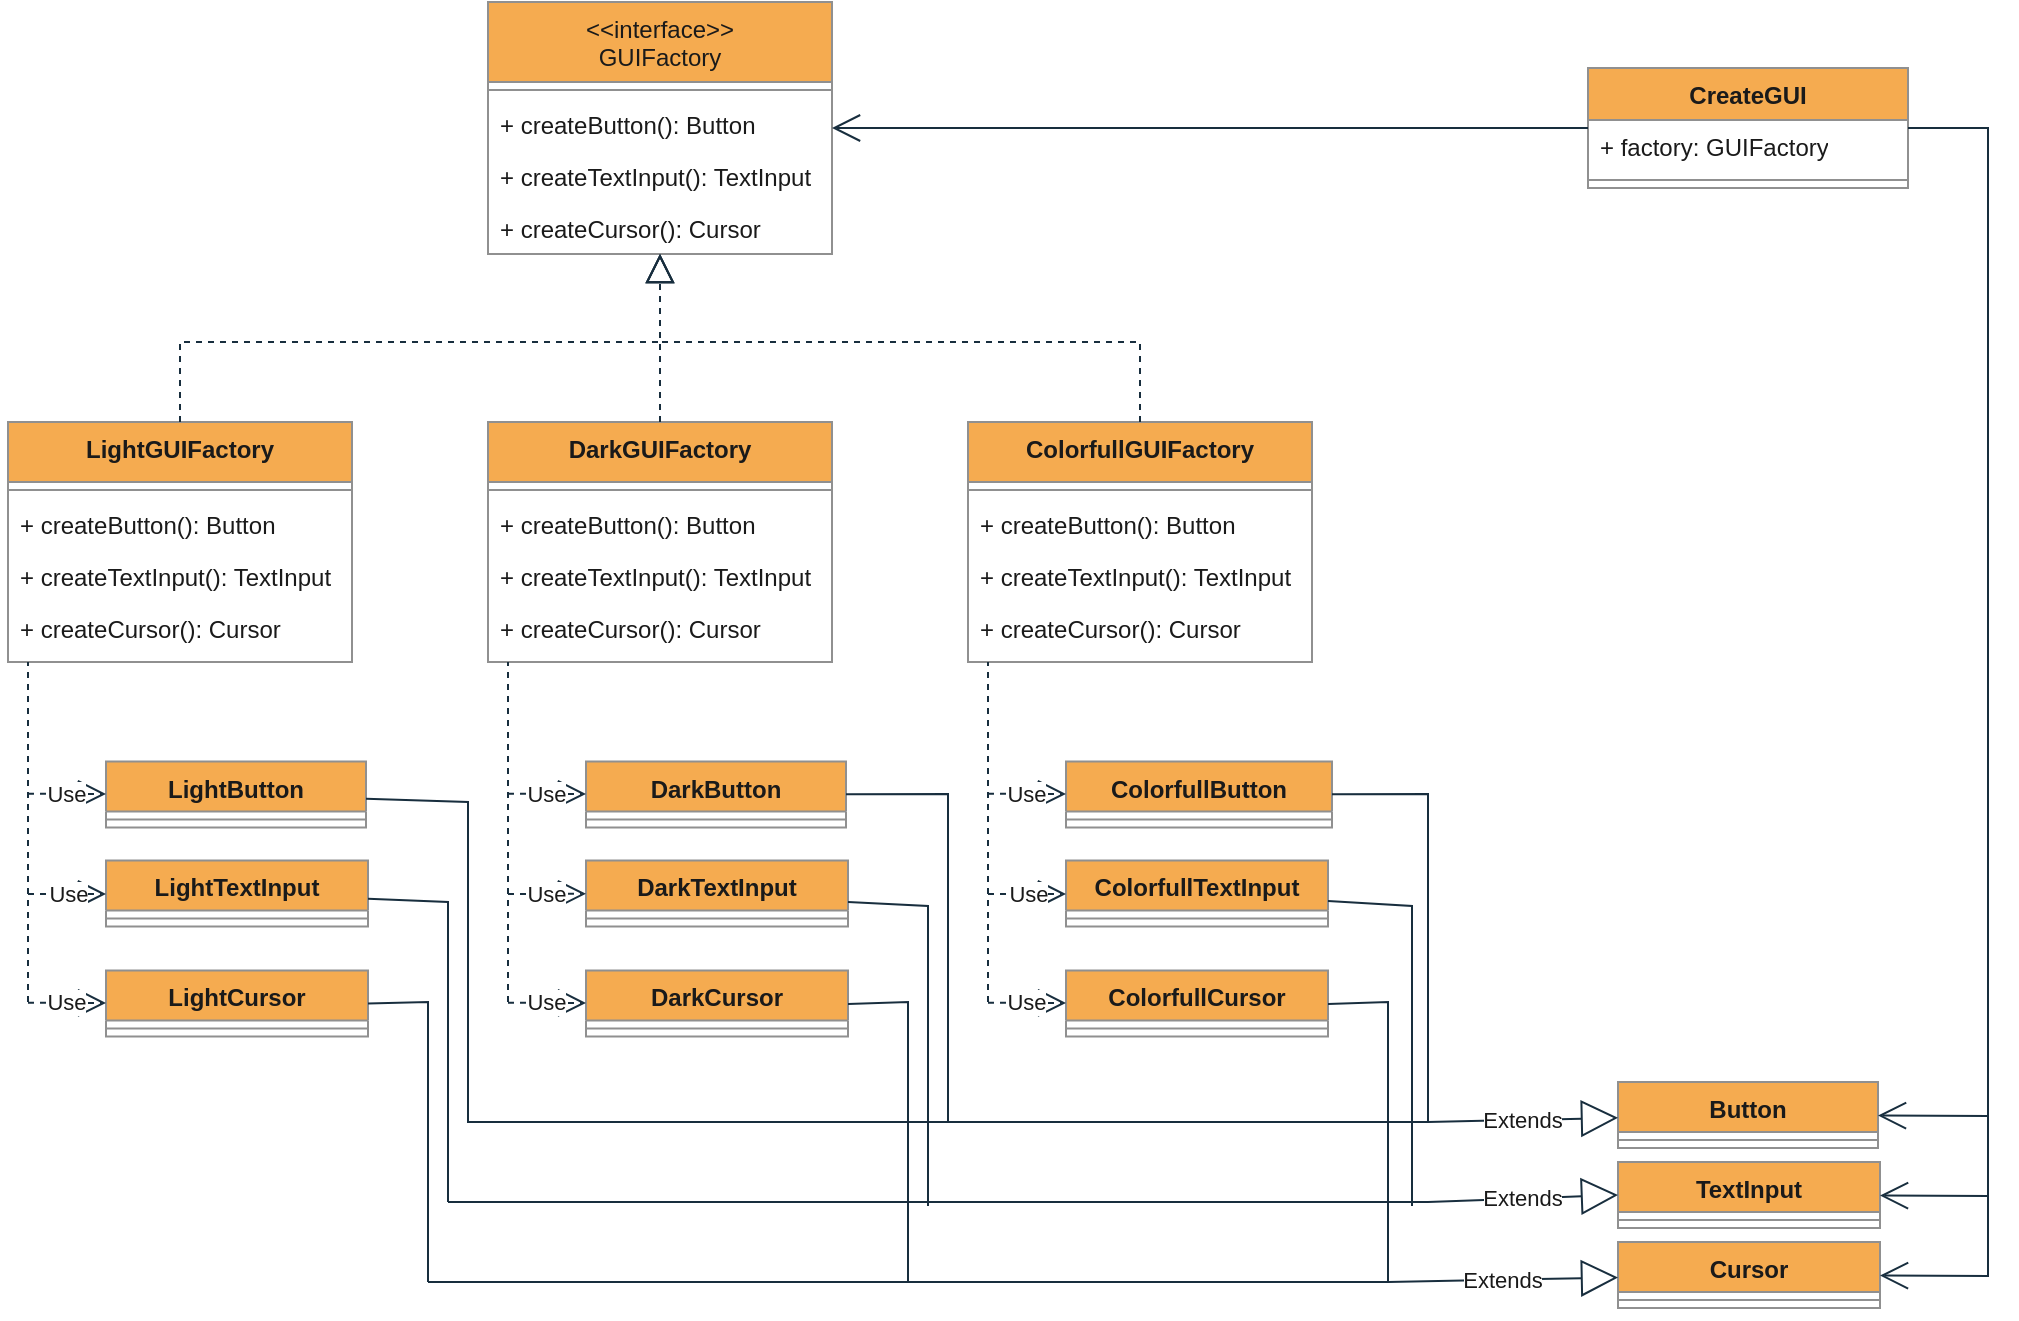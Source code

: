 <mxfile version="21.2.4" type="device">
  <diagram id="C5RBs43oDa-KdzZeNtuy" name="Page-1">
    <mxGraphModel dx="1167" dy="646" grid="1" gridSize="10" guides="1" tooltips="1" connect="1" arrows="1" fold="1" page="1" pageScale="1" pageWidth="827" pageHeight="1169" math="0" shadow="0">
      <root>
        <mxCell id="WIyWlLk6GJQsqaUBKTNV-0" />
        <mxCell id="WIyWlLk6GJQsqaUBKTNV-1" parent="WIyWlLk6GJQsqaUBKTNV-0" />
        <mxCell id="zkfFHV4jXpPFQw0GAbJ--17" value="&lt;&lt;interface&gt;&gt;&#xa;GUIFactory" style="swimlane;fontStyle=0;align=center;verticalAlign=top;childLayout=stackLayout;horizontal=1;startSize=40;horizontalStack=0;resizeParent=1;resizeLast=0;collapsible=1;marginBottom=0;rounded=0;shadow=0;strokeWidth=1;labelBackgroundColor=none;fillColor=#F5AB50;strokeColor=#909090;fontColor=#1A1A1A;" parent="WIyWlLk6GJQsqaUBKTNV-1" vertex="1">
          <mxGeometry x="330" y="150" width="172" height="126" as="geometry">
            <mxRectangle x="550" y="140" width="160" height="26" as="alternateBounds" />
          </mxGeometry>
        </mxCell>
        <mxCell id="zkfFHV4jXpPFQw0GAbJ--23" value="" style="line;html=1;strokeWidth=1;align=left;verticalAlign=middle;spacingTop=-1;spacingLeft=3;spacingRight=3;rotatable=0;labelPosition=right;points=[];portConstraint=eastwest;labelBackgroundColor=none;fillColor=#F5AB50;strokeColor=#909090;fontColor=#1A1A1A;" parent="zkfFHV4jXpPFQw0GAbJ--17" vertex="1">
          <mxGeometry y="40" width="172" height="8" as="geometry" />
        </mxCell>
        <mxCell id="zkfFHV4jXpPFQw0GAbJ--24" value="+ createButton(): Button" style="text;align=left;verticalAlign=top;spacingLeft=4;spacingRight=4;overflow=hidden;rotatable=0;points=[[0,0.5],[1,0.5]];portConstraint=eastwest;labelBackgroundColor=none;fontColor=#1A1A1A;" parent="zkfFHV4jXpPFQw0GAbJ--17" vertex="1">
          <mxGeometry y="48" width="172" height="26" as="geometry" />
        </mxCell>
        <mxCell id="zkfFHV4jXpPFQw0GAbJ--25" value="+ createTextInput(): TextInput" style="text;align=left;verticalAlign=top;spacingLeft=4;spacingRight=4;overflow=hidden;rotatable=0;points=[[0,0.5],[1,0.5]];portConstraint=eastwest;labelBackgroundColor=none;fontColor=#1A1A1A;" parent="zkfFHV4jXpPFQw0GAbJ--17" vertex="1">
          <mxGeometry y="74" width="172" height="26" as="geometry" />
        </mxCell>
        <mxCell id="sNrwuepotN1zQKSBZnrh-1" value="+ createCursor(): Cursor" style="text;align=left;verticalAlign=top;spacingLeft=4;spacingRight=4;overflow=hidden;rotatable=0;points=[[0,0.5],[1,0.5]];portConstraint=eastwest;labelBackgroundColor=none;fontColor=#1A1A1A;" vertex="1" parent="zkfFHV4jXpPFQw0GAbJ--17">
          <mxGeometry y="100" width="172" height="26" as="geometry" />
        </mxCell>
        <mxCell id="sNrwuepotN1zQKSBZnrh-14" value="LightGUIFactory" style="swimlane;fontStyle=1;align=center;verticalAlign=top;childLayout=stackLayout;horizontal=1;startSize=30;horizontalStack=0;resizeParent=1;resizeLast=0;collapsible=1;marginBottom=0;rounded=0;shadow=0;strokeWidth=1;labelBackgroundColor=none;fillColor=#F5AB50;strokeColor=#909090;fontColor=#1A1A1A;" vertex="1" parent="WIyWlLk6GJQsqaUBKTNV-1">
          <mxGeometry x="90" y="360" width="172" height="120" as="geometry">
            <mxRectangle x="550" y="140" width="160" height="26" as="alternateBounds" />
          </mxGeometry>
        </mxCell>
        <mxCell id="sNrwuepotN1zQKSBZnrh-15" value="" style="line;html=1;strokeWidth=1;align=left;verticalAlign=middle;spacingTop=-1;spacingLeft=3;spacingRight=3;rotatable=0;labelPosition=right;points=[];portConstraint=eastwest;labelBackgroundColor=none;fillColor=#F5AB50;strokeColor=#909090;fontColor=#1A1A1A;" vertex="1" parent="sNrwuepotN1zQKSBZnrh-14">
          <mxGeometry y="30" width="172" height="8" as="geometry" />
        </mxCell>
        <mxCell id="sNrwuepotN1zQKSBZnrh-16" value="+ createButton(): Button" style="text;align=left;verticalAlign=top;spacingLeft=4;spacingRight=4;overflow=hidden;rotatable=0;points=[[0,0.5],[1,0.5]];portConstraint=eastwest;labelBackgroundColor=none;fontColor=#1A1A1A;" vertex="1" parent="sNrwuepotN1zQKSBZnrh-14">
          <mxGeometry y="38" width="172" height="26" as="geometry" />
        </mxCell>
        <mxCell id="sNrwuepotN1zQKSBZnrh-17" value="+ createTextInput(): TextInput" style="text;align=left;verticalAlign=top;spacingLeft=4;spacingRight=4;overflow=hidden;rotatable=0;points=[[0,0.5],[1,0.5]];portConstraint=eastwest;labelBackgroundColor=none;fontColor=#1A1A1A;" vertex="1" parent="sNrwuepotN1zQKSBZnrh-14">
          <mxGeometry y="64" width="172" height="26" as="geometry" />
        </mxCell>
        <mxCell id="sNrwuepotN1zQKSBZnrh-18" value="+ createCursor(): Cursor" style="text;align=left;verticalAlign=top;spacingLeft=4;spacingRight=4;overflow=hidden;rotatable=0;points=[[0,0.5],[1,0.5]];portConstraint=eastwest;labelBackgroundColor=none;fontColor=#1A1A1A;" vertex="1" parent="sNrwuepotN1zQKSBZnrh-14">
          <mxGeometry y="90" width="172" height="26" as="geometry" />
        </mxCell>
        <mxCell id="sNrwuepotN1zQKSBZnrh-19" value="DarkGUIFactory" style="swimlane;fontStyle=1;align=center;verticalAlign=top;childLayout=stackLayout;horizontal=1;startSize=30;horizontalStack=0;resizeParent=1;resizeLast=0;collapsible=1;marginBottom=0;rounded=0;shadow=0;strokeWidth=1;labelBackgroundColor=none;fillColor=#F5AB50;strokeColor=#909090;fontColor=#1A1A1A;" vertex="1" parent="WIyWlLk6GJQsqaUBKTNV-1">
          <mxGeometry x="330" y="360" width="172" height="120" as="geometry">
            <mxRectangle x="550" y="140" width="160" height="26" as="alternateBounds" />
          </mxGeometry>
        </mxCell>
        <mxCell id="sNrwuepotN1zQKSBZnrh-20" value="" style="line;html=1;strokeWidth=1;align=left;verticalAlign=middle;spacingTop=-1;spacingLeft=3;spacingRight=3;rotatable=0;labelPosition=right;points=[];portConstraint=eastwest;labelBackgroundColor=none;fillColor=#F5AB50;strokeColor=#909090;fontColor=#1A1A1A;" vertex="1" parent="sNrwuepotN1zQKSBZnrh-19">
          <mxGeometry y="30" width="172" height="8" as="geometry" />
        </mxCell>
        <mxCell id="sNrwuepotN1zQKSBZnrh-21" value="+ createButton(): Button" style="text;align=left;verticalAlign=top;spacingLeft=4;spacingRight=4;overflow=hidden;rotatable=0;points=[[0,0.5],[1,0.5]];portConstraint=eastwest;labelBackgroundColor=none;fontColor=#1A1A1A;" vertex="1" parent="sNrwuepotN1zQKSBZnrh-19">
          <mxGeometry y="38" width="172" height="26" as="geometry" />
        </mxCell>
        <mxCell id="sNrwuepotN1zQKSBZnrh-22" value="+ createTextInput(): TextInput" style="text;align=left;verticalAlign=top;spacingLeft=4;spacingRight=4;overflow=hidden;rotatable=0;points=[[0,0.5],[1,0.5]];portConstraint=eastwest;labelBackgroundColor=none;fontColor=#1A1A1A;" vertex="1" parent="sNrwuepotN1zQKSBZnrh-19">
          <mxGeometry y="64" width="172" height="26" as="geometry" />
        </mxCell>
        <mxCell id="sNrwuepotN1zQKSBZnrh-23" value="+ createCursor(): Cursor" style="text;align=left;verticalAlign=top;spacingLeft=4;spacingRight=4;overflow=hidden;rotatable=0;points=[[0,0.5],[1,0.5]];portConstraint=eastwest;labelBackgroundColor=none;fontColor=#1A1A1A;" vertex="1" parent="sNrwuepotN1zQKSBZnrh-19">
          <mxGeometry y="90" width="172" height="26" as="geometry" />
        </mxCell>
        <mxCell id="sNrwuepotN1zQKSBZnrh-24" value="ColorfullGUIFactory" style="swimlane;fontStyle=1;align=center;verticalAlign=top;childLayout=stackLayout;horizontal=1;startSize=30;horizontalStack=0;resizeParent=1;resizeLast=0;collapsible=1;marginBottom=0;rounded=0;shadow=0;strokeWidth=1;labelBackgroundColor=none;fillColor=#F5AB50;strokeColor=#909090;fontColor=#1A1A1A;" vertex="1" parent="WIyWlLk6GJQsqaUBKTNV-1">
          <mxGeometry x="570" y="360" width="172" height="120" as="geometry">
            <mxRectangle x="550" y="140" width="160" height="26" as="alternateBounds" />
          </mxGeometry>
        </mxCell>
        <mxCell id="sNrwuepotN1zQKSBZnrh-25" value="" style="line;html=1;strokeWidth=1;align=left;verticalAlign=middle;spacingTop=-1;spacingLeft=3;spacingRight=3;rotatable=0;labelPosition=right;points=[];portConstraint=eastwest;labelBackgroundColor=none;fillColor=#F5AB50;strokeColor=#909090;fontColor=#1A1A1A;" vertex="1" parent="sNrwuepotN1zQKSBZnrh-24">
          <mxGeometry y="30" width="172" height="8" as="geometry" />
        </mxCell>
        <mxCell id="sNrwuepotN1zQKSBZnrh-26" value="+ createButton(): Button" style="text;align=left;verticalAlign=top;spacingLeft=4;spacingRight=4;overflow=hidden;rotatable=0;points=[[0,0.5],[1,0.5]];portConstraint=eastwest;labelBackgroundColor=none;fontColor=#1A1A1A;" vertex="1" parent="sNrwuepotN1zQKSBZnrh-24">
          <mxGeometry y="38" width="172" height="26" as="geometry" />
        </mxCell>
        <mxCell id="sNrwuepotN1zQKSBZnrh-27" value="+ createTextInput(): TextInput" style="text;align=left;verticalAlign=top;spacingLeft=4;spacingRight=4;overflow=hidden;rotatable=0;points=[[0,0.5],[1,0.5]];portConstraint=eastwest;labelBackgroundColor=none;fontColor=#1A1A1A;" vertex="1" parent="sNrwuepotN1zQKSBZnrh-24">
          <mxGeometry y="64" width="172" height="26" as="geometry" />
        </mxCell>
        <mxCell id="sNrwuepotN1zQKSBZnrh-28" value="+ createCursor(): Cursor" style="text;align=left;verticalAlign=top;spacingLeft=4;spacingRight=4;overflow=hidden;rotatable=0;points=[[0,0.5],[1,0.5]];portConstraint=eastwest;labelBackgroundColor=none;fontColor=#1A1A1A;" vertex="1" parent="sNrwuepotN1zQKSBZnrh-24">
          <mxGeometry y="90" width="172" height="26" as="geometry" />
        </mxCell>
        <mxCell id="sNrwuepotN1zQKSBZnrh-29" value="" style="endArrow=block;dashed=1;endFill=0;endSize=12;html=1;rounded=0;strokeColor=#182E3E;fontColor=#1A1A1A;exitX=0.5;exitY=0;exitDx=0;exitDy=0;" edge="1" parent="WIyWlLk6GJQsqaUBKTNV-1" source="sNrwuepotN1zQKSBZnrh-14" target="zkfFHV4jXpPFQw0GAbJ--17">
          <mxGeometry width="160" relative="1" as="geometry">
            <mxPoint x="330" y="400" as="sourcePoint" />
            <mxPoint x="490" y="400" as="targetPoint" />
            <Array as="points">
              <mxPoint x="176" y="320" />
              <mxPoint x="416" y="320" />
            </Array>
          </mxGeometry>
        </mxCell>
        <mxCell id="sNrwuepotN1zQKSBZnrh-30" value="" style="endArrow=block;dashed=1;endFill=0;endSize=12;html=1;rounded=0;strokeColor=#182E3E;fontColor=#1A1A1A;exitX=0.5;exitY=0;exitDx=0;exitDy=0;" edge="1" parent="WIyWlLk6GJQsqaUBKTNV-1" source="sNrwuepotN1zQKSBZnrh-24" target="zkfFHV4jXpPFQw0GAbJ--17">
          <mxGeometry width="160" relative="1" as="geometry">
            <mxPoint x="246" y="370" as="sourcePoint" />
            <mxPoint x="420" y="280" as="targetPoint" />
            <Array as="points">
              <mxPoint x="656" y="320" />
              <mxPoint x="416" y="320" />
            </Array>
          </mxGeometry>
        </mxCell>
        <mxCell id="sNrwuepotN1zQKSBZnrh-32" value="" style="endArrow=block;dashed=1;endFill=0;endSize=12;html=1;rounded=0;strokeColor=#182E3E;fontColor=#1A1A1A;exitX=0.5;exitY=0;exitDx=0;exitDy=0;" edge="1" parent="WIyWlLk6GJQsqaUBKTNV-1" source="sNrwuepotN1zQKSBZnrh-19" target="zkfFHV4jXpPFQw0GAbJ--17">
          <mxGeometry width="160" relative="1" as="geometry">
            <mxPoint x="270" y="570" as="sourcePoint" />
            <mxPoint x="430" y="570" as="targetPoint" />
          </mxGeometry>
        </mxCell>
        <mxCell id="sNrwuepotN1zQKSBZnrh-33" value="CreateGUI" style="swimlane;fontStyle=1;align=center;verticalAlign=top;childLayout=stackLayout;horizontal=1;startSize=26;horizontalStack=0;resizeParent=1;resizeParentMax=0;resizeLast=0;collapsible=1;marginBottom=0;whiteSpace=wrap;html=1;strokeColor=#909090;fontColor=#1A1A1A;fillColor=#F5AB50;" vertex="1" parent="WIyWlLk6GJQsqaUBKTNV-1">
          <mxGeometry x="880" y="183" width="160" height="60" as="geometry" />
        </mxCell>
        <mxCell id="sNrwuepotN1zQKSBZnrh-34" value="+ factory: GUIFactory" style="text;strokeColor=none;fillColor=none;align=left;verticalAlign=top;spacingLeft=4;spacingRight=4;overflow=hidden;rotatable=0;points=[[0,0.5],[1,0.5]];portConstraint=eastwest;whiteSpace=wrap;html=1;fontColor=#1A1A1A;" vertex="1" parent="sNrwuepotN1zQKSBZnrh-33">
          <mxGeometry y="26" width="160" height="26" as="geometry" />
        </mxCell>
        <mxCell id="sNrwuepotN1zQKSBZnrh-35" value="" style="line;strokeWidth=1;fillColor=none;align=left;verticalAlign=middle;spacingTop=-1;spacingLeft=3;spacingRight=3;rotatable=0;labelPosition=right;points=[];portConstraint=eastwest;strokeColor=inherit;fontColor=#1A1A1A;" vertex="1" parent="sNrwuepotN1zQKSBZnrh-33">
          <mxGeometry y="52" width="160" height="8" as="geometry" />
        </mxCell>
        <mxCell id="sNrwuepotN1zQKSBZnrh-78" value="ColorfullButton" style="swimlane;fontStyle=1;align=center;verticalAlign=top;childLayout=stackLayout;horizontal=1;startSize=25;horizontalStack=0;resizeParent=1;resizeParentMax=0;resizeLast=0;collapsible=1;marginBottom=0;whiteSpace=wrap;html=1;strokeColor=#909090;fontColor=#1A1A1A;fillColor=#F5AB50;" vertex="1" parent="WIyWlLk6GJQsqaUBKTNV-1">
          <mxGeometry x="619" y="529.75" width="133" height="33" as="geometry" />
        </mxCell>
        <mxCell id="sNrwuepotN1zQKSBZnrh-81" value="" style="line;strokeWidth=1;fillColor=none;align=left;verticalAlign=middle;spacingTop=-1;spacingLeft=3;spacingRight=3;rotatable=0;labelPosition=right;points=[];portConstraint=eastwest;strokeColor=inherit;fontColor=#1A1A1A;" vertex="1" parent="sNrwuepotN1zQKSBZnrh-78">
          <mxGeometry y="25" width="133" height="8" as="geometry" />
        </mxCell>
        <mxCell id="sNrwuepotN1zQKSBZnrh-82" value="ColorfullTextInput" style="swimlane;fontStyle=1;align=center;verticalAlign=top;childLayout=stackLayout;horizontal=1;startSize=25;horizontalStack=0;resizeParent=1;resizeParentMax=0;resizeLast=0;collapsible=1;marginBottom=0;whiteSpace=wrap;html=1;strokeColor=#909090;fontColor=#1A1A1A;fillColor=#F5AB50;" vertex="1" parent="WIyWlLk6GJQsqaUBKTNV-1">
          <mxGeometry x="619" y="579.25" width="131" height="33" as="geometry" />
        </mxCell>
        <mxCell id="sNrwuepotN1zQKSBZnrh-83" value="" style="line;strokeWidth=1;fillColor=none;align=left;verticalAlign=middle;spacingTop=-1;spacingLeft=3;spacingRight=3;rotatable=0;labelPosition=right;points=[];portConstraint=eastwest;strokeColor=inherit;fontColor=#1A1A1A;" vertex="1" parent="sNrwuepotN1zQKSBZnrh-82">
          <mxGeometry y="25" width="131" height="8" as="geometry" />
        </mxCell>
        <mxCell id="sNrwuepotN1zQKSBZnrh-84" value="ColorfullCursor" style="swimlane;fontStyle=1;align=center;verticalAlign=top;childLayout=stackLayout;horizontal=1;startSize=25;horizontalStack=0;resizeParent=1;resizeParentMax=0;resizeLast=0;collapsible=1;marginBottom=0;whiteSpace=wrap;html=1;strokeColor=#909090;fontColor=#1A1A1A;fillColor=#F5AB50;" vertex="1" parent="WIyWlLk6GJQsqaUBKTNV-1">
          <mxGeometry x="619" y="634.25" width="131" height="33" as="geometry" />
        </mxCell>
        <mxCell id="sNrwuepotN1zQKSBZnrh-85" value="" style="line;strokeWidth=1;fillColor=none;align=left;verticalAlign=middle;spacingTop=-1;spacingLeft=3;spacingRight=3;rotatable=0;labelPosition=right;points=[];portConstraint=eastwest;strokeColor=inherit;fontColor=#1A1A1A;" vertex="1" parent="sNrwuepotN1zQKSBZnrh-84">
          <mxGeometry y="25" width="131" height="8" as="geometry" />
        </mxCell>
        <mxCell id="sNrwuepotN1zQKSBZnrh-86" value="Button" style="swimlane;fontStyle=1;align=center;verticalAlign=top;childLayout=stackLayout;horizontal=1;startSize=25;horizontalStack=0;resizeParent=1;resizeParentMax=0;resizeLast=0;collapsible=1;marginBottom=0;whiteSpace=wrap;html=1;strokeColor=#909090;fontColor=#1A1A1A;fillColor=#F5AB50;" vertex="1" parent="WIyWlLk6GJQsqaUBKTNV-1">
          <mxGeometry x="895" y="690" width="130" height="33" as="geometry" />
        </mxCell>
        <mxCell id="sNrwuepotN1zQKSBZnrh-87" value="" style="line;strokeWidth=1;fillColor=none;align=left;verticalAlign=middle;spacingTop=-1;spacingLeft=3;spacingRight=3;rotatable=0;labelPosition=right;points=[];portConstraint=eastwest;strokeColor=inherit;fontColor=#1A1A1A;" vertex="1" parent="sNrwuepotN1zQKSBZnrh-86">
          <mxGeometry y="25" width="130" height="8" as="geometry" />
        </mxCell>
        <mxCell id="sNrwuepotN1zQKSBZnrh-88" value="TextInput" style="swimlane;fontStyle=1;align=center;verticalAlign=top;childLayout=stackLayout;horizontal=1;startSize=25;horizontalStack=0;resizeParent=1;resizeParentMax=0;resizeLast=0;collapsible=1;marginBottom=0;whiteSpace=wrap;html=1;strokeColor=#909090;fontColor=#1A1A1A;fillColor=#F5AB50;" vertex="1" parent="WIyWlLk6GJQsqaUBKTNV-1">
          <mxGeometry x="895" y="730" width="131" height="33" as="geometry" />
        </mxCell>
        <mxCell id="sNrwuepotN1zQKSBZnrh-89" value="" style="line;strokeWidth=1;fillColor=none;align=left;verticalAlign=middle;spacingTop=-1;spacingLeft=3;spacingRight=3;rotatable=0;labelPosition=right;points=[];portConstraint=eastwest;strokeColor=inherit;fontColor=#1A1A1A;" vertex="1" parent="sNrwuepotN1zQKSBZnrh-88">
          <mxGeometry y="25" width="131" height="8" as="geometry" />
        </mxCell>
        <mxCell id="sNrwuepotN1zQKSBZnrh-90" value="Cursor" style="swimlane;fontStyle=1;align=center;verticalAlign=top;childLayout=stackLayout;horizontal=1;startSize=25;horizontalStack=0;resizeParent=1;resizeParentMax=0;resizeLast=0;collapsible=1;marginBottom=0;whiteSpace=wrap;html=1;strokeColor=#909090;fontColor=#1A1A1A;fillColor=#F5AB50;" vertex="1" parent="WIyWlLk6GJQsqaUBKTNV-1">
          <mxGeometry x="895" y="770" width="131" height="33" as="geometry" />
        </mxCell>
        <mxCell id="sNrwuepotN1zQKSBZnrh-91" value="" style="line;strokeWidth=1;fillColor=none;align=left;verticalAlign=middle;spacingTop=-1;spacingLeft=3;spacingRight=3;rotatable=0;labelPosition=right;points=[];portConstraint=eastwest;strokeColor=inherit;fontColor=#1A1A1A;" vertex="1" parent="sNrwuepotN1zQKSBZnrh-90">
          <mxGeometry y="25" width="131" height="8" as="geometry" />
        </mxCell>
        <mxCell id="sNrwuepotN1zQKSBZnrh-99" value="DarkButton" style="swimlane;fontStyle=1;align=center;verticalAlign=top;childLayout=stackLayout;horizontal=1;startSize=25;horizontalStack=0;resizeParent=1;resizeParentMax=0;resizeLast=0;collapsible=1;marginBottom=0;whiteSpace=wrap;html=1;strokeColor=#909090;fontColor=#1A1A1A;fillColor=#F5AB50;" vertex="1" parent="WIyWlLk6GJQsqaUBKTNV-1">
          <mxGeometry x="379" y="529.75" width="130" height="33" as="geometry" />
        </mxCell>
        <mxCell id="sNrwuepotN1zQKSBZnrh-100" value="" style="line;strokeWidth=1;fillColor=none;align=left;verticalAlign=middle;spacingTop=-1;spacingLeft=3;spacingRight=3;rotatable=0;labelPosition=right;points=[];portConstraint=eastwest;strokeColor=inherit;fontColor=#1A1A1A;" vertex="1" parent="sNrwuepotN1zQKSBZnrh-99">
          <mxGeometry y="25" width="130" height="8" as="geometry" />
        </mxCell>
        <mxCell id="sNrwuepotN1zQKSBZnrh-101" value="DarkTextInput" style="swimlane;fontStyle=1;align=center;verticalAlign=top;childLayout=stackLayout;horizontal=1;startSize=25;horizontalStack=0;resizeParent=1;resizeParentMax=0;resizeLast=0;collapsible=1;marginBottom=0;whiteSpace=wrap;html=1;strokeColor=#909090;fontColor=#1A1A1A;fillColor=#F5AB50;" vertex="1" parent="WIyWlLk6GJQsqaUBKTNV-1">
          <mxGeometry x="379" y="579.25" width="131" height="33" as="geometry" />
        </mxCell>
        <mxCell id="sNrwuepotN1zQKSBZnrh-102" value="" style="line;strokeWidth=1;fillColor=none;align=left;verticalAlign=middle;spacingTop=-1;spacingLeft=3;spacingRight=3;rotatable=0;labelPosition=right;points=[];portConstraint=eastwest;strokeColor=inherit;fontColor=#1A1A1A;" vertex="1" parent="sNrwuepotN1zQKSBZnrh-101">
          <mxGeometry y="25" width="131" height="8" as="geometry" />
        </mxCell>
        <mxCell id="sNrwuepotN1zQKSBZnrh-103" value="DarkCursor" style="swimlane;fontStyle=1;align=center;verticalAlign=top;childLayout=stackLayout;horizontal=1;startSize=25;horizontalStack=0;resizeParent=1;resizeParentMax=0;resizeLast=0;collapsible=1;marginBottom=0;whiteSpace=wrap;html=1;strokeColor=#909090;fontColor=#1A1A1A;fillColor=#F5AB50;" vertex="1" parent="WIyWlLk6GJQsqaUBKTNV-1">
          <mxGeometry x="379" y="634.25" width="131" height="33" as="geometry" />
        </mxCell>
        <mxCell id="sNrwuepotN1zQKSBZnrh-104" value="" style="line;strokeWidth=1;fillColor=none;align=left;verticalAlign=middle;spacingTop=-1;spacingLeft=3;spacingRight=3;rotatable=0;labelPosition=right;points=[];portConstraint=eastwest;strokeColor=inherit;fontColor=#1A1A1A;" vertex="1" parent="sNrwuepotN1zQKSBZnrh-103">
          <mxGeometry y="25" width="131" height="8" as="geometry" />
        </mxCell>
        <mxCell id="sNrwuepotN1zQKSBZnrh-106" value="" style="endArrow=open;endFill=1;endSize=12;html=1;rounded=0;strokeColor=#182E3E;fontColor=#1A1A1A;" edge="1" parent="WIyWlLk6GJQsqaUBKTNV-1" source="sNrwuepotN1zQKSBZnrh-33" target="zkfFHV4jXpPFQw0GAbJ--17">
          <mxGeometry width="160" relative="1" as="geometry">
            <mxPoint x="640" y="380" as="sourcePoint" />
            <mxPoint x="800" y="380" as="targetPoint" />
          </mxGeometry>
        </mxCell>
        <mxCell id="sNrwuepotN1zQKSBZnrh-107" value="LightButton" style="swimlane;fontStyle=1;align=center;verticalAlign=top;childLayout=stackLayout;horizontal=1;startSize=25;horizontalStack=0;resizeParent=1;resizeParentMax=0;resizeLast=0;collapsible=1;marginBottom=0;whiteSpace=wrap;html=1;strokeColor=#909090;fontColor=#1A1A1A;fillColor=#F5AB50;" vertex="1" parent="WIyWlLk6GJQsqaUBKTNV-1">
          <mxGeometry x="139" y="529.75" width="130" height="33" as="geometry" />
        </mxCell>
        <mxCell id="sNrwuepotN1zQKSBZnrh-108" value="" style="line;strokeWidth=1;fillColor=none;align=left;verticalAlign=middle;spacingTop=-1;spacingLeft=3;spacingRight=3;rotatable=0;labelPosition=right;points=[];portConstraint=eastwest;strokeColor=inherit;fontColor=#1A1A1A;" vertex="1" parent="sNrwuepotN1zQKSBZnrh-107">
          <mxGeometry y="25" width="130" height="8" as="geometry" />
        </mxCell>
        <mxCell id="sNrwuepotN1zQKSBZnrh-109" value="LightTextInput" style="swimlane;fontStyle=1;align=center;verticalAlign=top;childLayout=stackLayout;horizontal=1;startSize=25;horizontalStack=0;resizeParent=1;resizeParentMax=0;resizeLast=0;collapsible=1;marginBottom=0;whiteSpace=wrap;html=1;strokeColor=#909090;fontColor=#1A1A1A;fillColor=#F5AB50;" vertex="1" parent="WIyWlLk6GJQsqaUBKTNV-1">
          <mxGeometry x="139" y="579.25" width="131" height="33" as="geometry" />
        </mxCell>
        <mxCell id="sNrwuepotN1zQKSBZnrh-110" value="" style="line;strokeWidth=1;fillColor=none;align=left;verticalAlign=middle;spacingTop=-1;spacingLeft=3;spacingRight=3;rotatable=0;labelPosition=right;points=[];portConstraint=eastwest;strokeColor=inherit;fontColor=#1A1A1A;" vertex="1" parent="sNrwuepotN1zQKSBZnrh-109">
          <mxGeometry y="25" width="131" height="8" as="geometry" />
        </mxCell>
        <mxCell id="sNrwuepotN1zQKSBZnrh-111" value="LightCursor" style="swimlane;fontStyle=1;align=center;verticalAlign=top;childLayout=stackLayout;horizontal=1;startSize=25;horizontalStack=0;resizeParent=1;resizeParentMax=0;resizeLast=0;collapsible=1;marginBottom=0;whiteSpace=wrap;html=1;strokeColor=#909090;fontColor=#1A1A1A;fillColor=#F5AB50;" vertex="1" parent="WIyWlLk6GJQsqaUBKTNV-1">
          <mxGeometry x="139" y="634.25" width="131" height="33" as="geometry" />
        </mxCell>
        <mxCell id="sNrwuepotN1zQKSBZnrh-112" value="" style="line;strokeWidth=1;fillColor=none;align=left;verticalAlign=middle;spacingTop=-1;spacingLeft=3;spacingRight=3;rotatable=0;labelPosition=right;points=[];portConstraint=eastwest;strokeColor=inherit;fontColor=#1A1A1A;" vertex="1" parent="sNrwuepotN1zQKSBZnrh-111">
          <mxGeometry y="25" width="131" height="8" as="geometry" />
        </mxCell>
        <mxCell id="sNrwuepotN1zQKSBZnrh-115" value="Use" style="endArrow=open;endSize=12;dashed=1;html=1;rounded=0;strokeColor=#182E3E;fontColor=#1A1A1A;" edge="1" parent="WIyWlLk6GJQsqaUBKTNV-1">
          <mxGeometry width="160" relative="1" as="geometry">
            <mxPoint x="340" y="650.38" as="sourcePoint" />
            <mxPoint x="379" y="650.51" as="targetPoint" />
          </mxGeometry>
        </mxCell>
        <mxCell id="sNrwuepotN1zQKSBZnrh-116" value="Use" style="endArrow=open;endSize=12;dashed=1;html=1;rounded=0;strokeColor=#182E3E;fontColor=#1A1A1A;" edge="1" parent="WIyWlLk6GJQsqaUBKTNV-1" target="sNrwuepotN1zQKSBZnrh-101">
          <mxGeometry width="160" relative="1" as="geometry">
            <mxPoint x="340" y="596" as="sourcePoint" />
            <mxPoint x="389" y="660.51" as="targetPoint" />
          </mxGeometry>
        </mxCell>
        <mxCell id="sNrwuepotN1zQKSBZnrh-117" value="Use" style="endArrow=open;endSize=12;dashed=1;html=1;rounded=0;strokeColor=#182E3E;fontColor=#1A1A1A;" edge="1" parent="WIyWlLk6GJQsqaUBKTNV-1">
          <mxGeometry width="160" relative="1" as="geometry">
            <mxPoint x="340" y="545.88" as="sourcePoint" />
            <mxPoint x="379" y="546.01" as="targetPoint" />
          </mxGeometry>
        </mxCell>
        <mxCell id="sNrwuepotN1zQKSBZnrh-118" value="" style="endArrow=none;dashed=1;html=1;rounded=0;strokeColor=#182E3E;fontColor=#1A1A1A;" edge="1" parent="WIyWlLk6GJQsqaUBKTNV-1">
          <mxGeometry width="50" height="50" relative="1" as="geometry">
            <mxPoint x="340" y="650" as="sourcePoint" />
            <mxPoint x="340" y="480" as="targetPoint" />
            <Array as="points">
              <mxPoint x="340" y="550" />
            </Array>
          </mxGeometry>
        </mxCell>
        <mxCell id="sNrwuepotN1zQKSBZnrh-119" value="Use" style="endArrow=open;endSize=12;dashed=1;html=1;rounded=0;strokeColor=#182E3E;fontColor=#1A1A1A;" edge="1" parent="WIyWlLk6GJQsqaUBKTNV-1">
          <mxGeometry width="160" relative="1" as="geometry">
            <mxPoint x="100" y="650.38" as="sourcePoint" />
            <mxPoint x="139" y="650.51" as="targetPoint" />
          </mxGeometry>
        </mxCell>
        <mxCell id="sNrwuepotN1zQKSBZnrh-120" value="Use" style="endArrow=open;endSize=12;dashed=1;html=1;rounded=0;strokeColor=#182E3E;fontColor=#1A1A1A;" edge="1" parent="WIyWlLk6GJQsqaUBKTNV-1">
          <mxGeometry width="160" relative="1" as="geometry">
            <mxPoint x="100" y="596" as="sourcePoint" />
            <mxPoint x="139" y="596" as="targetPoint" />
          </mxGeometry>
        </mxCell>
        <mxCell id="sNrwuepotN1zQKSBZnrh-121" value="Use" style="endArrow=open;endSize=12;dashed=1;html=1;rounded=0;strokeColor=#182E3E;fontColor=#1A1A1A;" edge="1" parent="WIyWlLk6GJQsqaUBKTNV-1">
          <mxGeometry width="160" relative="1" as="geometry">
            <mxPoint x="100" y="545.88" as="sourcePoint" />
            <mxPoint x="139" y="546.01" as="targetPoint" />
          </mxGeometry>
        </mxCell>
        <mxCell id="sNrwuepotN1zQKSBZnrh-122" value="" style="endArrow=none;dashed=1;html=1;rounded=0;strokeColor=#182E3E;fontColor=#1A1A1A;" edge="1" parent="WIyWlLk6GJQsqaUBKTNV-1">
          <mxGeometry width="50" height="50" relative="1" as="geometry">
            <mxPoint x="100" y="650" as="sourcePoint" />
            <mxPoint x="100" y="480" as="targetPoint" />
            <Array as="points">
              <mxPoint x="100" y="550" />
            </Array>
          </mxGeometry>
        </mxCell>
        <mxCell id="sNrwuepotN1zQKSBZnrh-123" value="Use" style="endArrow=open;endSize=12;dashed=1;html=1;rounded=0;strokeColor=#182E3E;fontColor=#1A1A1A;" edge="1" parent="WIyWlLk6GJQsqaUBKTNV-1">
          <mxGeometry width="160" relative="1" as="geometry">
            <mxPoint x="580" y="650.38" as="sourcePoint" />
            <mxPoint x="619" y="650.51" as="targetPoint" />
          </mxGeometry>
        </mxCell>
        <mxCell id="sNrwuepotN1zQKSBZnrh-124" value="Use" style="endArrow=open;endSize=12;dashed=1;html=1;rounded=0;strokeColor=#182E3E;fontColor=#1A1A1A;" edge="1" parent="WIyWlLk6GJQsqaUBKTNV-1">
          <mxGeometry width="160" relative="1" as="geometry">
            <mxPoint x="580" y="596" as="sourcePoint" />
            <mxPoint x="619" y="596" as="targetPoint" />
          </mxGeometry>
        </mxCell>
        <mxCell id="sNrwuepotN1zQKSBZnrh-125" value="Use" style="endArrow=open;endSize=12;dashed=1;html=1;rounded=0;strokeColor=#182E3E;fontColor=#1A1A1A;" edge="1" parent="WIyWlLk6GJQsqaUBKTNV-1">
          <mxGeometry width="160" relative="1" as="geometry">
            <mxPoint x="580" y="545.88" as="sourcePoint" />
            <mxPoint x="619" y="546.01" as="targetPoint" />
          </mxGeometry>
        </mxCell>
        <mxCell id="sNrwuepotN1zQKSBZnrh-126" value="" style="endArrow=none;dashed=1;html=1;rounded=0;strokeColor=#182E3E;fontColor=#1A1A1A;" edge="1" parent="WIyWlLk6GJQsqaUBKTNV-1">
          <mxGeometry width="50" height="50" relative="1" as="geometry">
            <mxPoint x="580" y="650" as="sourcePoint" />
            <mxPoint x="580" y="480" as="targetPoint" />
            <Array as="points">
              <mxPoint x="580" y="550" />
            </Array>
          </mxGeometry>
        </mxCell>
        <mxCell id="sNrwuepotN1zQKSBZnrh-127" value="Extends" style="endArrow=block;endSize=16;endFill=0;html=1;rounded=0;strokeColor=#182E3E;fontColor=#1A1A1A;" edge="1" parent="WIyWlLk6GJQsqaUBKTNV-1" target="sNrwuepotN1zQKSBZnrh-86">
          <mxGeometry width="160" relative="1" as="geometry">
            <mxPoint x="800" y="710" as="sourcePoint" />
            <mxPoint x="650" y="810" as="targetPoint" />
          </mxGeometry>
        </mxCell>
        <mxCell id="sNrwuepotN1zQKSBZnrh-129" value="" style="endArrow=none;html=1;rounded=0;strokeColor=#182E3E;fontColor=#1A1A1A;" edge="1" parent="WIyWlLk6GJQsqaUBKTNV-1" target="sNrwuepotN1zQKSBZnrh-107">
          <mxGeometry width="50" height="50" relative="1" as="geometry">
            <mxPoint x="800" y="710" as="sourcePoint" />
            <mxPoint x="340" y="750" as="targetPoint" />
            <Array as="points">
              <mxPoint x="320" y="710" />
              <mxPoint x="320" y="550" />
            </Array>
          </mxGeometry>
        </mxCell>
        <mxCell id="sNrwuepotN1zQKSBZnrh-130" value="" style="endArrow=none;html=1;rounded=0;strokeColor=#182E3E;fontColor=#1A1A1A;" edge="1" parent="WIyWlLk6GJQsqaUBKTNV-1" target="sNrwuepotN1zQKSBZnrh-99">
          <mxGeometry width="50" height="50" relative="1" as="geometry">
            <mxPoint x="560" y="710" as="sourcePoint" />
            <mxPoint x="580" y="570" as="targetPoint" />
            <Array as="points">
              <mxPoint x="560" y="546" />
            </Array>
          </mxGeometry>
        </mxCell>
        <mxCell id="sNrwuepotN1zQKSBZnrh-131" value="" style="endArrow=none;html=1;rounded=0;strokeColor=#182E3E;fontColor=#1A1A1A;" edge="1" parent="WIyWlLk6GJQsqaUBKTNV-1" target="sNrwuepotN1zQKSBZnrh-78">
          <mxGeometry width="50" height="50" relative="1" as="geometry">
            <mxPoint x="800" y="710" as="sourcePoint" />
            <mxPoint x="580" y="570" as="targetPoint" />
            <Array as="points">
              <mxPoint x="800" y="546" />
            </Array>
          </mxGeometry>
        </mxCell>
        <mxCell id="sNrwuepotN1zQKSBZnrh-132" value="" style="endArrow=none;html=1;rounded=0;strokeColor=#182E3E;fontColor=#1A1A1A;" edge="1" parent="WIyWlLk6GJQsqaUBKTNV-1" target="sNrwuepotN1zQKSBZnrh-109">
          <mxGeometry width="50" height="50" relative="1" as="geometry">
            <mxPoint x="310" y="750" as="sourcePoint" />
            <mxPoint x="580" y="570" as="targetPoint" />
            <Array as="points">
              <mxPoint x="310" y="600" />
            </Array>
          </mxGeometry>
        </mxCell>
        <mxCell id="sNrwuepotN1zQKSBZnrh-133" value="" style="endArrow=none;html=1;rounded=0;strokeColor=#182E3E;fontColor=#1A1A1A;" edge="1" parent="WIyWlLk6GJQsqaUBKTNV-1">
          <mxGeometry width="50" height="50" relative="1" as="geometry">
            <mxPoint x="550" y="752" as="sourcePoint" />
            <mxPoint x="510" y="600" as="targetPoint" />
            <Array as="points">
              <mxPoint x="550" y="602" />
            </Array>
          </mxGeometry>
        </mxCell>
        <mxCell id="sNrwuepotN1zQKSBZnrh-134" value="" style="endArrow=none;html=1;rounded=0;strokeColor=#182E3E;fontColor=#1A1A1A;" edge="1" parent="WIyWlLk6GJQsqaUBKTNV-1" target="sNrwuepotN1zQKSBZnrh-82">
          <mxGeometry width="50" height="50" relative="1" as="geometry">
            <mxPoint x="792" y="752" as="sourcePoint" />
            <mxPoint x="752" y="600" as="targetPoint" />
            <Array as="points">
              <mxPoint x="792" y="602" />
            </Array>
          </mxGeometry>
        </mxCell>
        <mxCell id="sNrwuepotN1zQKSBZnrh-135" value="" style="endArrow=none;html=1;rounded=0;strokeColor=#182E3E;fontColor=#1A1A1A;" edge="1" parent="WIyWlLk6GJQsqaUBKTNV-1">
          <mxGeometry width="50" height="50" relative="1" as="geometry">
            <mxPoint x="310" y="750" as="sourcePoint" />
            <mxPoint x="800" y="750" as="targetPoint" />
          </mxGeometry>
        </mxCell>
        <mxCell id="sNrwuepotN1zQKSBZnrh-136" value="Extends" style="endArrow=block;endSize=16;endFill=0;html=1;rounded=0;strokeColor=#182E3E;fontColor=#1A1A1A;entryX=0;entryY=0.5;entryDx=0;entryDy=0;" edge="1" parent="WIyWlLk6GJQsqaUBKTNV-1" target="sNrwuepotN1zQKSBZnrh-88">
          <mxGeometry width="160" relative="1" as="geometry">
            <mxPoint x="800" y="750" as="sourcePoint" />
            <mxPoint x="890" y="820" as="targetPoint" />
          </mxGeometry>
        </mxCell>
        <mxCell id="sNrwuepotN1zQKSBZnrh-137" value="" style="endArrow=none;html=1;rounded=0;strokeColor=#182E3E;fontColor=#1A1A1A;entryX=1;entryY=0.5;entryDx=0;entryDy=0;" edge="1" parent="WIyWlLk6GJQsqaUBKTNV-1" target="sNrwuepotN1zQKSBZnrh-111">
          <mxGeometry width="50" height="50" relative="1" as="geometry">
            <mxPoint x="300" y="790" as="sourcePoint" />
            <mxPoint x="740" y="660" as="targetPoint" />
            <Array as="points">
              <mxPoint x="300" y="650" />
            </Array>
          </mxGeometry>
        </mxCell>
        <mxCell id="sNrwuepotN1zQKSBZnrh-138" value="" style="endArrow=none;html=1;rounded=0;strokeColor=#182E3E;fontColor=#1A1A1A;entryX=1;entryY=0.5;entryDx=0;entryDy=0;" edge="1" parent="WIyWlLk6GJQsqaUBKTNV-1">
          <mxGeometry width="50" height="50" relative="1" as="geometry">
            <mxPoint x="540" y="790" as="sourcePoint" />
            <mxPoint x="510" y="651" as="targetPoint" />
            <Array as="points">
              <mxPoint x="540" y="650" />
            </Array>
          </mxGeometry>
        </mxCell>
        <mxCell id="sNrwuepotN1zQKSBZnrh-139" value="" style="endArrow=none;html=1;rounded=0;strokeColor=#182E3E;fontColor=#1A1A1A;entryX=1;entryY=0.5;entryDx=0;entryDy=0;" edge="1" parent="WIyWlLk6GJQsqaUBKTNV-1">
          <mxGeometry width="50" height="50" relative="1" as="geometry">
            <mxPoint x="780" y="790" as="sourcePoint" />
            <mxPoint x="750" y="651" as="targetPoint" />
            <Array as="points">
              <mxPoint x="780" y="650" />
            </Array>
          </mxGeometry>
        </mxCell>
        <mxCell id="sNrwuepotN1zQKSBZnrh-140" value="" style="endArrow=none;html=1;rounded=0;strokeColor=#182E3E;fontColor=#1A1A1A;" edge="1" parent="WIyWlLk6GJQsqaUBKTNV-1">
          <mxGeometry width="50" height="50" relative="1" as="geometry">
            <mxPoint x="300" y="790" as="sourcePoint" />
            <mxPoint x="780" y="790" as="targetPoint" />
          </mxGeometry>
        </mxCell>
        <mxCell id="sNrwuepotN1zQKSBZnrh-141" value="Extends" style="endArrow=block;endSize=16;endFill=0;html=1;rounded=0;strokeColor=#182E3E;fontColor=#1A1A1A;" edge="1" parent="WIyWlLk6GJQsqaUBKTNV-1" target="sNrwuepotN1zQKSBZnrh-90">
          <mxGeometry width="160" relative="1" as="geometry">
            <mxPoint x="780" y="790" as="sourcePoint" />
            <mxPoint x="860" y="840" as="targetPoint" />
          </mxGeometry>
        </mxCell>
        <mxCell id="sNrwuepotN1zQKSBZnrh-142" value="" style="endArrow=open;endFill=1;endSize=12;html=1;rounded=0;strokeColor=#182E3E;fontColor=#1A1A1A;" edge="1" parent="WIyWlLk6GJQsqaUBKTNV-1" source="sNrwuepotN1zQKSBZnrh-33" target="sNrwuepotN1zQKSBZnrh-90">
          <mxGeometry width="160" relative="1" as="geometry">
            <mxPoint x="1060" y="430" as="sourcePoint" />
            <mxPoint x="1080" y="790" as="targetPoint" />
            <Array as="points">
              <mxPoint x="1080" y="213" />
              <mxPoint x="1080" y="787" />
            </Array>
          </mxGeometry>
        </mxCell>
        <mxCell id="sNrwuepotN1zQKSBZnrh-143" value="" style="endArrow=open;endFill=1;endSize=12;html=1;rounded=0;strokeColor=#182E3E;fontColor=#1A1A1A;" edge="1" parent="WIyWlLk6GJQsqaUBKTNV-1" target="sNrwuepotN1zQKSBZnrh-88">
          <mxGeometry width="160" relative="1" as="geometry">
            <mxPoint x="1080" y="747" as="sourcePoint" />
            <mxPoint x="1090" y="620" as="targetPoint" />
          </mxGeometry>
        </mxCell>
        <mxCell id="sNrwuepotN1zQKSBZnrh-144" value="" style="endArrow=open;endFill=1;endSize=12;html=1;rounded=0;strokeColor=#182E3E;fontColor=#1A1A1A;" edge="1" parent="WIyWlLk6GJQsqaUBKTNV-1" target="sNrwuepotN1zQKSBZnrh-86">
          <mxGeometry width="160" relative="1" as="geometry">
            <mxPoint x="1080" y="707" as="sourcePoint" />
            <mxPoint x="1036" y="757" as="targetPoint" />
          </mxGeometry>
        </mxCell>
      </root>
    </mxGraphModel>
  </diagram>
</mxfile>
